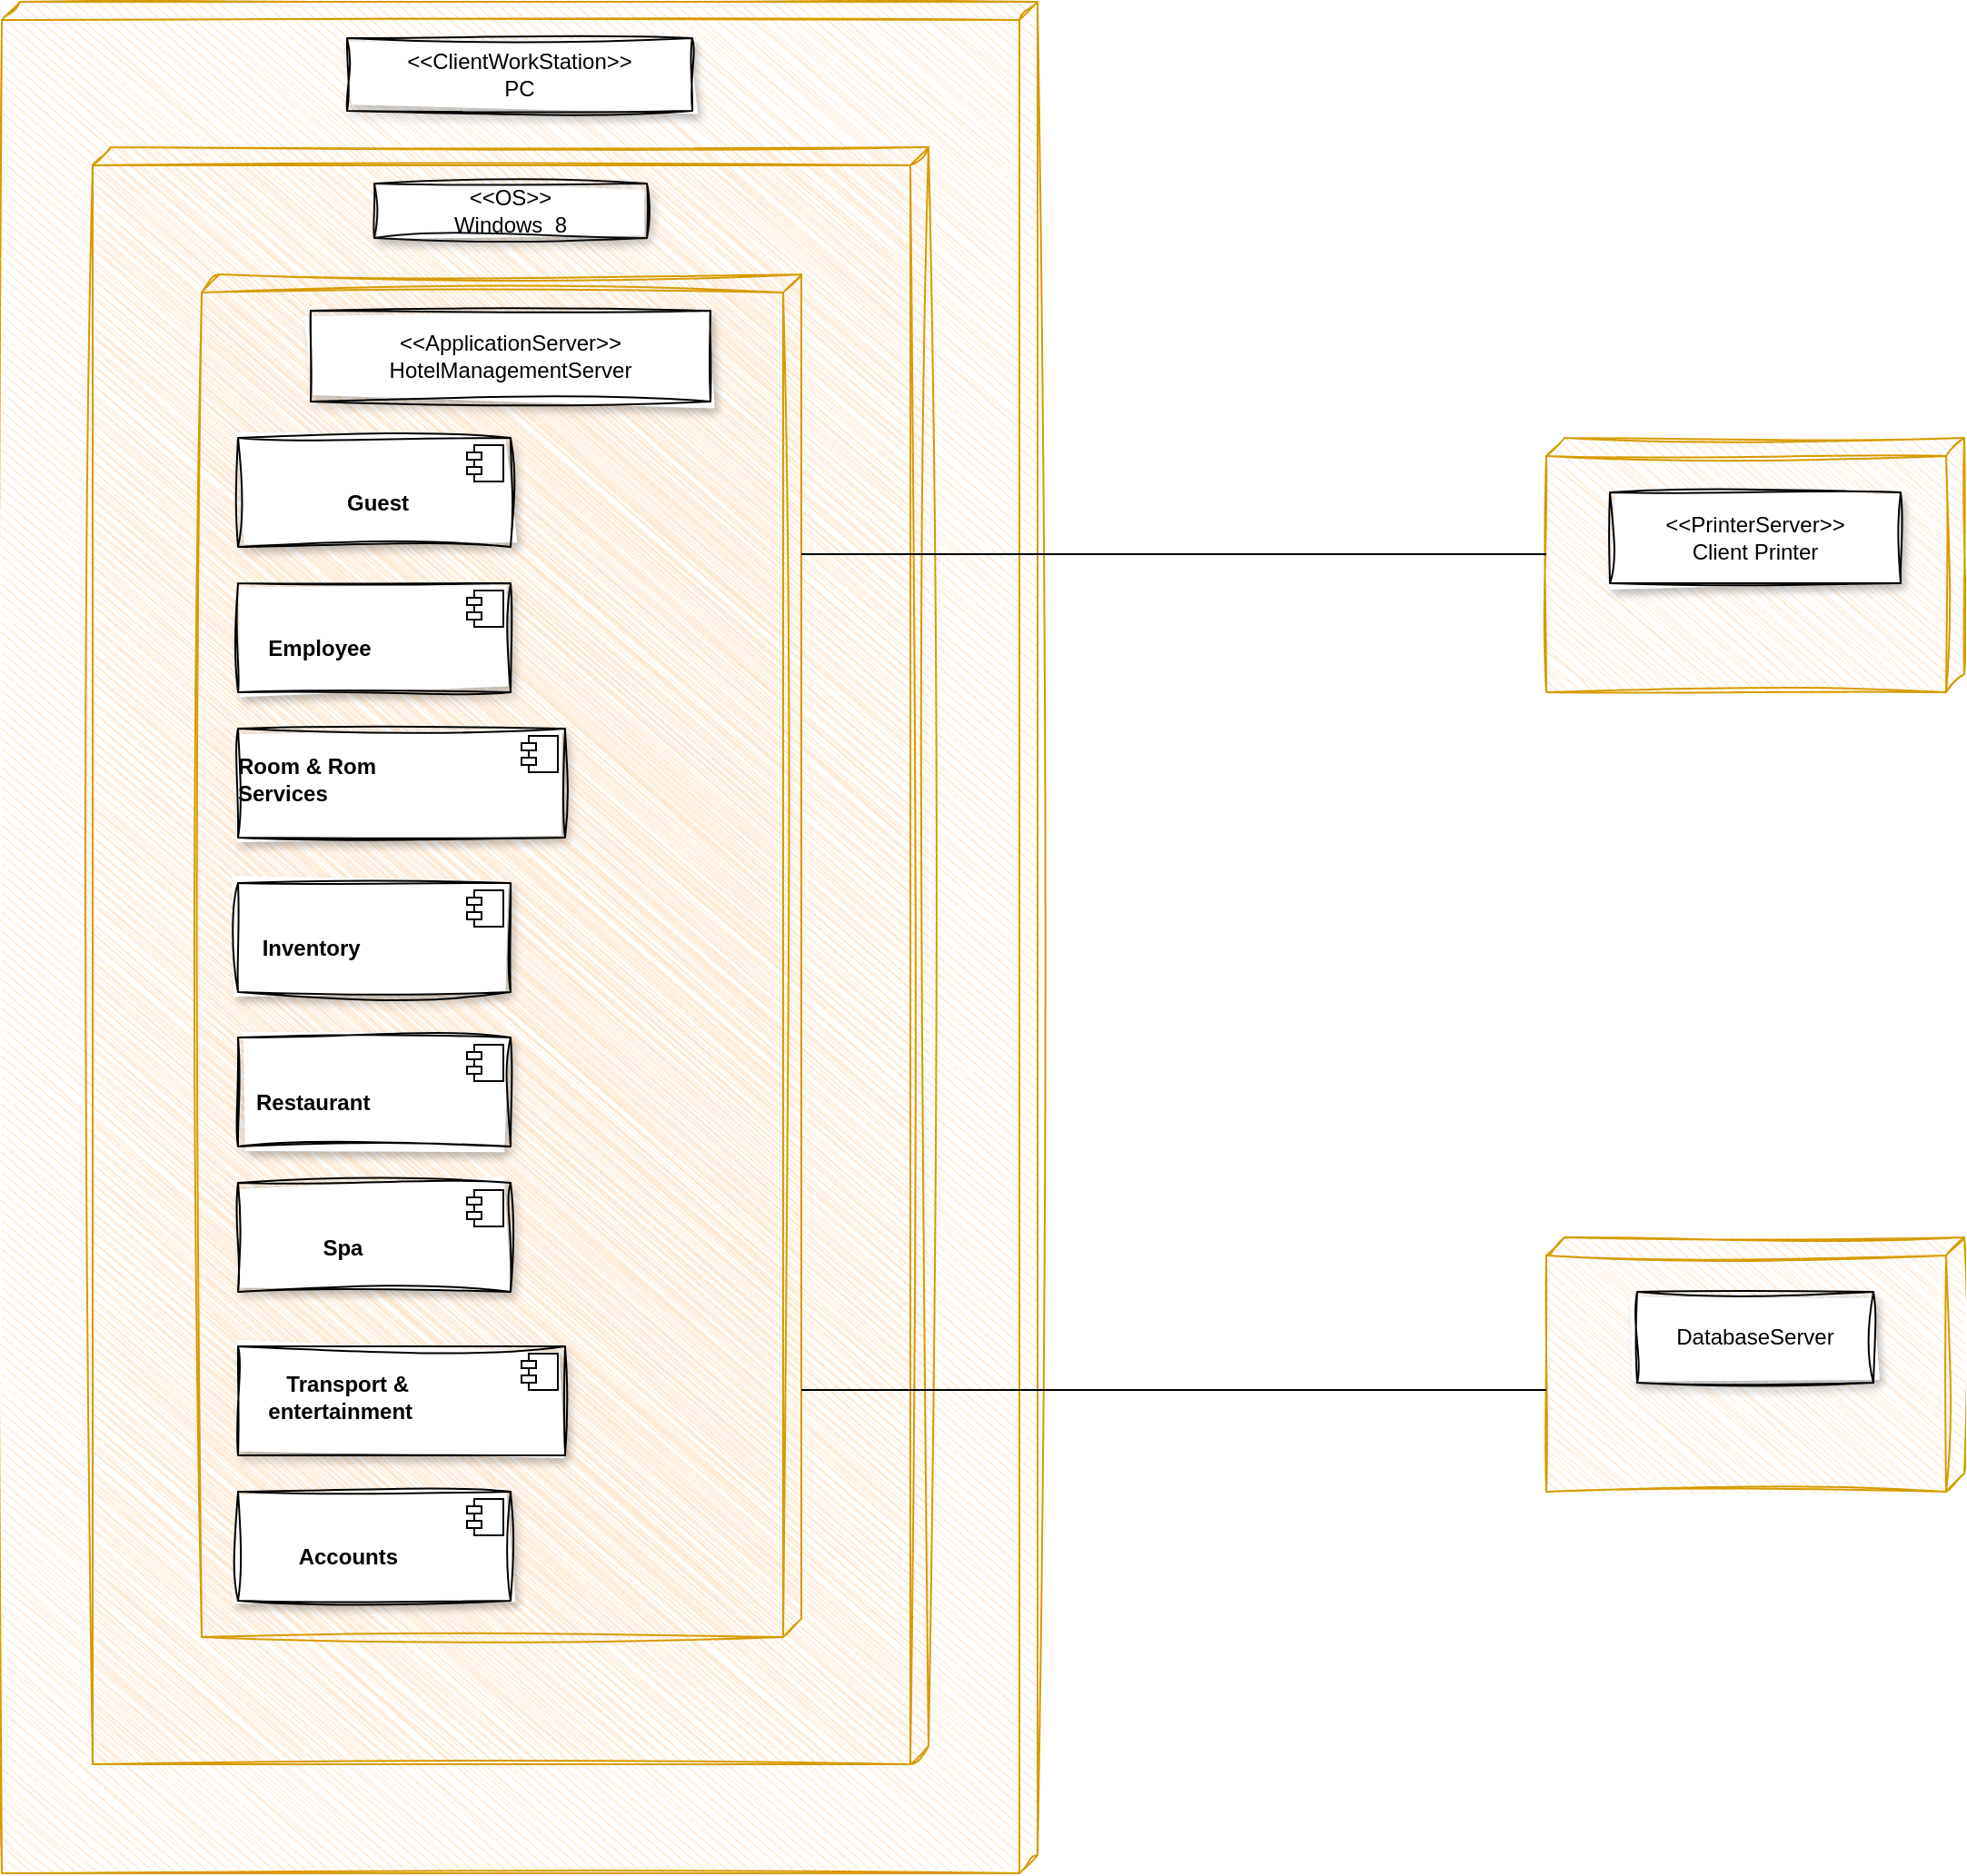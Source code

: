 <mxfile version="22.1.21" type="device">
  <diagram name="Page-1" id="b7Yl-TGpxWSowQL5x0IB">
    <mxGraphModel dx="1000" dy="1699" grid="1" gridSize="10" guides="1" tooltips="1" connect="1" arrows="1" fold="1" page="1" pageScale="1" pageWidth="827" pageHeight="1169" math="0" shadow="0">
      <root>
        <mxCell id="0" />
        <mxCell id="1" parent="0" />
        <mxCell id="cLyvATKHJ1fpC_0-l8Fq-1" value="" style="verticalAlign=top;align=left;spacingTop=8;spacingLeft=2;spacingRight=12;shape=cube;size=10;direction=south;fontStyle=4;html=1;whiteSpace=wrap;sketch=1;curveFitting=1;jiggle=2;fillColor=#ffe6cc;strokeColor=#d79b00;" vertex="1" parent="1">
          <mxGeometry x="120" y="-490" width="570" height="1030" as="geometry" />
        </mxCell>
        <mxCell id="cLyvATKHJ1fpC_0-l8Fq-40" value="" style="verticalAlign=top;align=left;spacingTop=8;spacingLeft=2;spacingRight=12;shape=cube;size=10;direction=south;fontStyle=4;html=1;whiteSpace=wrap;sketch=1;curveFitting=1;jiggle=2;fillColor=#ffe6cc;strokeColor=#d79b00;" vertex="1" parent="1">
          <mxGeometry x="970" y="190" width="230" height="140" as="geometry" />
        </mxCell>
        <mxCell id="cLyvATKHJ1fpC_0-l8Fq-15" value="" style="verticalAlign=top;align=left;spacingTop=8;spacingLeft=2;spacingRight=12;shape=cube;size=10;direction=south;fontStyle=4;html=1;whiteSpace=wrap;sketch=1;curveFitting=1;jiggle=2;fillColor=#ffe6cc;strokeColor=#d79b00;" vertex="1" parent="1">
          <mxGeometry x="970" y="-250" width="230" height="140" as="geometry" />
        </mxCell>
        <mxCell id="cLyvATKHJ1fpC_0-l8Fq-2" value="" style="verticalAlign=top;align=left;spacingTop=8;spacingLeft=2;spacingRight=12;shape=cube;size=10;direction=south;fontStyle=4;html=1;whiteSpace=wrap;sketch=1;curveFitting=1;jiggle=2;fillColor=#ffe6cc;strokeColor=#d79b00;" vertex="1" parent="1">
          <mxGeometry x="170" y="-410" width="460" height="890" as="geometry" />
        </mxCell>
        <mxCell id="cLyvATKHJ1fpC_0-l8Fq-3" value="" style="verticalAlign=top;align=left;spacingTop=8;spacingLeft=2;spacingRight=12;shape=cube;size=10;direction=south;fontStyle=4;html=1;whiteSpace=wrap;sketch=1;curveFitting=1;jiggle=2;fillColor=#ffe6cc;strokeColor=#d79b00;" vertex="1" parent="1">
          <mxGeometry x="230" y="-340" width="330" height="750" as="geometry" />
        </mxCell>
        <mxCell id="cLyvATKHJ1fpC_0-l8Fq-6" value="&amp;lt;&amp;lt;ApplicationServer&amp;gt;&amp;gt;&lt;br&gt;HotelManagementServer" style="html=1;whiteSpace=wrap;strokeColor=#000000;sketch=1;curveFitting=1;jiggle=2;shadow=1;" vertex="1" parent="1">
          <mxGeometry x="290" y="-320" width="220" height="50" as="geometry" />
        </mxCell>
        <mxCell id="cLyvATKHJ1fpC_0-l8Fq-16" value="&amp;lt;&amp;lt;PrinterServer&amp;gt;&amp;gt;&lt;br&gt;Client Printer" style="html=1;whiteSpace=wrap;strokeColor=#000000;rounded=0;sketch=1;curveFitting=1;jiggle=2;shadow=1;" vertex="1" parent="1">
          <mxGeometry x="1005" y="-220" width="160" height="50" as="geometry" />
        </mxCell>
        <mxCell id="cLyvATKHJ1fpC_0-l8Fq-4" value="&amp;lt;&amp;lt;ClientWorkStation&amp;gt;&amp;gt;&lt;br&gt;PC" style="html=1;whiteSpace=wrap;strokeColor=#000000;sketch=1;curveFitting=1;jiggle=2;shadow=1;" vertex="1" parent="1">
          <mxGeometry x="310" y="-470" width="190" height="40" as="geometry" />
        </mxCell>
        <mxCell id="cLyvATKHJ1fpC_0-l8Fq-5" value="&amp;lt;&amp;lt;OS&amp;gt;&amp;gt;&lt;br&gt;Windows&amp;nbsp; 8" style="html=1;whiteSpace=wrap;strokeColor=#0d0c0c;sketch=1;curveFitting=1;jiggle=2;shadow=1;" vertex="1" parent="1">
          <mxGeometry x="325" y="-390" width="150" height="30" as="geometry" />
        </mxCell>
        <mxCell id="cLyvATKHJ1fpC_0-l8Fq-19" value="DatabaseServer" style="html=1;whiteSpace=wrap;strokeColor=#000000;sketch=1;curveFitting=1;jiggle=2;shadow=1;" vertex="1" parent="1">
          <mxGeometry x="1020" y="220" width="130" height="50" as="geometry" />
        </mxCell>
        <mxCell id="cLyvATKHJ1fpC_0-l8Fq-20" value="&lt;br&gt;&lt;b&gt;&lt;br&gt;&amp;nbsp; &amp;nbsp; &amp;nbsp; &amp;nbsp; &amp;nbsp; &amp;nbsp; &amp;nbsp; &amp;nbsp; &amp;nbsp; Guest&lt;/b&gt;" style="align=left;overflow=fill;html=1;dropTarget=0;whiteSpace=wrap;sketch=1;curveFitting=1;jiggle=2;shadow=1;" vertex="1" parent="1">
          <mxGeometry x="250" y="-250" width="150" height="60" as="geometry" />
        </mxCell>
        <mxCell id="cLyvATKHJ1fpC_0-l8Fq-21" value="" style="shape=component;jettyWidth=8;jettyHeight=4;" vertex="1" parent="cLyvATKHJ1fpC_0-l8Fq-20">
          <mxGeometry x="1" width="20" height="20" relative="1" as="geometry">
            <mxPoint x="-24" y="4" as="offset" />
          </mxGeometry>
        </mxCell>
        <mxCell id="cLyvATKHJ1fpC_0-l8Fq-23" value="&lt;br&gt;&lt;b&gt;&lt;br&gt;&amp;nbsp; &amp;nbsp; &amp;nbsp;Employee&lt;br&gt;&lt;/b&gt;" style="align=left;overflow=fill;html=1;dropTarget=0;whiteSpace=wrap;sketch=1;curveFitting=1;jiggle=2;shadow=1;" vertex="1" parent="1">
          <mxGeometry x="250" y="-170" width="150" height="60" as="geometry" />
        </mxCell>
        <mxCell id="cLyvATKHJ1fpC_0-l8Fq-24" value="" style="shape=component;jettyWidth=8;jettyHeight=4;" vertex="1" parent="cLyvATKHJ1fpC_0-l8Fq-23">
          <mxGeometry x="1" width="20" height="20" relative="1" as="geometry">
            <mxPoint x="-24" y="4" as="offset" />
          </mxGeometry>
        </mxCell>
        <mxCell id="cLyvATKHJ1fpC_0-l8Fq-25" value="&lt;b&gt;&lt;br&gt;Room &amp;amp; Rom&lt;br&gt;Services&lt;/b&gt;" style="align=left;overflow=fill;html=1;dropTarget=0;whiteSpace=wrap;sketch=1;curveFitting=1;jiggle=2;shadow=1;" vertex="1" parent="1">
          <mxGeometry x="250" y="-90" width="180" height="60" as="geometry" />
        </mxCell>
        <mxCell id="cLyvATKHJ1fpC_0-l8Fq-26" value="" style="shape=component;jettyWidth=8;jettyHeight=4;" vertex="1" parent="cLyvATKHJ1fpC_0-l8Fq-25">
          <mxGeometry x="1" width="20" height="20" relative="1" as="geometry">
            <mxPoint x="-24" y="4" as="offset" />
          </mxGeometry>
        </mxCell>
        <mxCell id="cLyvATKHJ1fpC_0-l8Fq-27" value="&lt;br&gt;&lt;br&gt;&amp;nbsp; &amp;nbsp; &lt;b&gt;Inventory&lt;/b&gt;" style="align=left;overflow=fill;html=1;dropTarget=0;whiteSpace=wrap;sketch=1;curveFitting=1;jiggle=2;shadow=1;" vertex="1" parent="1">
          <mxGeometry x="250" y="-5" width="150" height="60" as="geometry" />
        </mxCell>
        <mxCell id="cLyvATKHJ1fpC_0-l8Fq-28" value="" style="shape=component;jettyWidth=8;jettyHeight=4;" vertex="1" parent="cLyvATKHJ1fpC_0-l8Fq-27">
          <mxGeometry x="1" width="20" height="20" relative="1" as="geometry">
            <mxPoint x="-24" y="4" as="offset" />
          </mxGeometry>
        </mxCell>
        <mxCell id="cLyvATKHJ1fpC_0-l8Fq-29" value="&lt;br&gt;&lt;b&gt;&lt;br&gt;&amp;nbsp; &amp;nbsp;Restaurant&lt;br&gt;&lt;/b&gt;" style="align=left;overflow=fill;html=1;dropTarget=0;whiteSpace=wrap;sketch=1;curveFitting=1;jiggle=2;shadow=1;" vertex="1" parent="1">
          <mxGeometry x="250" y="80" width="150" height="60" as="geometry" />
        </mxCell>
        <mxCell id="cLyvATKHJ1fpC_0-l8Fq-30" value="" style="shape=component;jettyWidth=8;jettyHeight=4;" vertex="1" parent="cLyvATKHJ1fpC_0-l8Fq-29">
          <mxGeometry x="1" width="20" height="20" relative="1" as="geometry">
            <mxPoint x="-24" y="4" as="offset" />
          </mxGeometry>
        </mxCell>
        <mxCell id="cLyvATKHJ1fpC_0-l8Fq-31" value="&lt;br&gt;&amp;nbsp;&lt;br&gt;&amp;nbsp; &amp;nbsp; &amp;nbsp; &amp;nbsp; &amp;nbsp; &amp;nbsp; &amp;nbsp; &lt;b&gt;Spa&lt;/b&gt;" style="align=left;overflow=fill;html=1;dropTarget=0;whiteSpace=wrap;sketch=1;curveFitting=1;jiggle=2;shadow=1;" vertex="1" parent="1">
          <mxGeometry x="250" y="160" width="150" height="60" as="geometry" />
        </mxCell>
        <mxCell id="cLyvATKHJ1fpC_0-l8Fq-32" value="" style="shape=component;jettyWidth=8;jettyHeight=4;" vertex="1" parent="cLyvATKHJ1fpC_0-l8Fq-31">
          <mxGeometry x="1" width="20" height="20" relative="1" as="geometry">
            <mxPoint x="-24" y="4" as="offset" />
          </mxGeometry>
        </mxCell>
        <mxCell id="cLyvATKHJ1fpC_0-l8Fq-33" value="&lt;br&gt;&amp;nbsp; &amp;nbsp; &amp;nbsp; &lt;b&gt;&amp;nbsp; Transport &amp;amp;&lt;br&gt;&amp;nbsp; &amp;nbsp; &amp;nbsp;entertainment&lt;/b&gt;" style="align=left;overflow=fill;html=1;dropTarget=0;whiteSpace=wrap;sketch=1;curveFitting=1;jiggle=2;shadow=1;" vertex="1" parent="1">
          <mxGeometry x="250" y="250" width="180" height="60" as="geometry" />
        </mxCell>
        <mxCell id="cLyvATKHJ1fpC_0-l8Fq-34" value="" style="shape=component;jettyWidth=8;jettyHeight=4;" vertex="1" parent="cLyvATKHJ1fpC_0-l8Fq-33">
          <mxGeometry x="1" width="20" height="20" relative="1" as="geometry">
            <mxPoint x="-24" y="4" as="offset" />
          </mxGeometry>
        </mxCell>
        <mxCell id="cLyvATKHJ1fpC_0-l8Fq-36" value="&amp;nbsp;&lt;br&gt;&lt;br&gt;&amp;nbsp; &amp;nbsp; &amp;nbsp; &amp;nbsp; &amp;nbsp; &lt;b&gt;Accounts&lt;/b&gt;" style="align=left;overflow=fill;html=1;dropTarget=0;whiteSpace=wrap;sketch=1;curveFitting=1;jiggle=2;shadow=1;" vertex="1" parent="1">
          <mxGeometry x="250" y="330" width="150" height="60" as="geometry" />
        </mxCell>
        <mxCell id="cLyvATKHJ1fpC_0-l8Fq-37" value="" style="shape=component;jettyWidth=8;jettyHeight=4;" vertex="1" parent="cLyvATKHJ1fpC_0-l8Fq-36">
          <mxGeometry x="1" width="20" height="20" relative="1" as="geometry">
            <mxPoint x="-24" y="4" as="offset" />
          </mxGeometry>
        </mxCell>
        <mxCell id="cLyvATKHJ1fpC_0-l8Fq-46" value="" style="line;strokeWidth=1;fillColor=none;align=left;verticalAlign=middle;spacingTop=-1;spacingLeft=3;spacingRight=3;rotatable=0;labelPosition=right;points=[];portConstraint=eastwest;strokeColor=inherit;" vertex="1" parent="1">
          <mxGeometry x="560" y="-190" width="410" height="8" as="geometry" />
        </mxCell>
        <mxCell id="cLyvATKHJ1fpC_0-l8Fq-47" value="" style="line;strokeWidth=1;fillColor=none;align=left;verticalAlign=middle;spacingTop=-1;spacingLeft=3;spacingRight=3;rotatable=0;labelPosition=right;points=[];portConstraint=eastwest;strokeColor=inherit;" vertex="1" parent="1">
          <mxGeometry x="560" y="270" width="410" height="8" as="geometry" />
        </mxCell>
      </root>
    </mxGraphModel>
  </diagram>
</mxfile>
